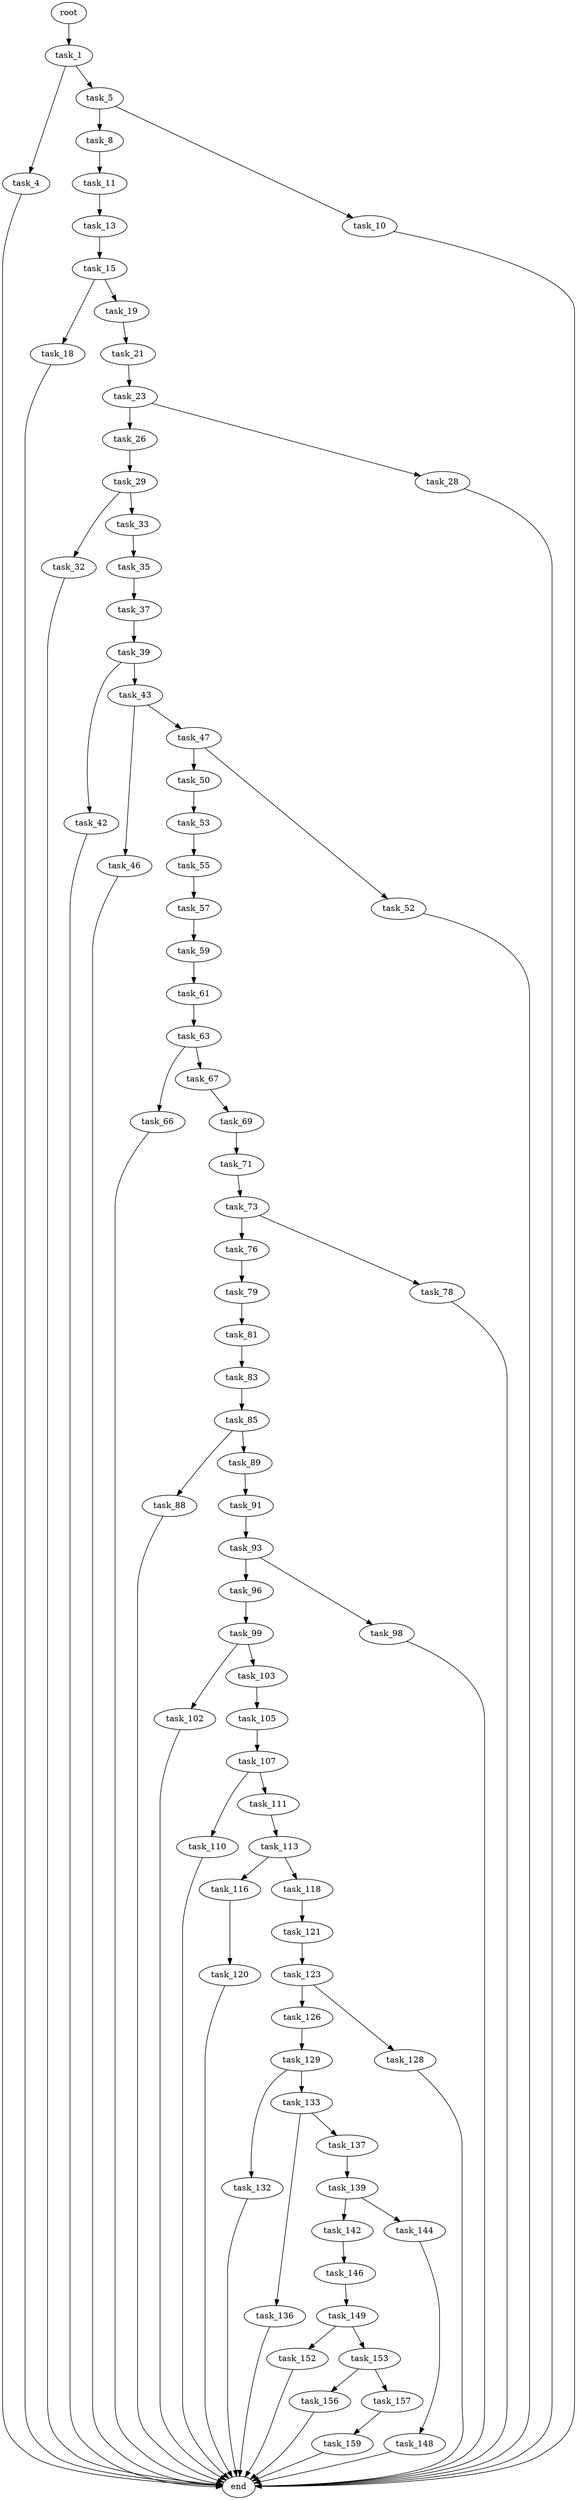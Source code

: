 digraph G {
  root [size="0.000000"];
  task_1 [size="4116242053.000000"];
  task_4 [size="8765941972.000000"];
  task_5 [size="8589934592.000000"];
  task_8 [size="623344833825.000000"];
  task_10 [size="104421825832.000000"];
  task_11 [size="13200508651.000000"];
  task_13 [size="68719476736.000000"];
  task_15 [size="6823861115.000000"];
  task_18 [size="472908620577.000000"];
  task_19 [size="1073741824000.000000"];
  task_21 [size="3598726404.000000"];
  task_23 [size="641681918942.000000"];
  task_26 [size="231928233984.000000"];
  task_28 [size="201363529910.000000"];
  task_29 [size="231928233984.000000"];
  task_32 [size="336055709904.000000"];
  task_33 [size="326461796.000000"];
  task_35 [size="32171401893.000000"];
  task_37 [size="5631621690.000000"];
  task_39 [size="782757789696.000000"];
  task_42 [size="122042037806.000000"];
  task_43 [size="1429391218.000000"];
  task_46 [size="609331236134.000000"];
  task_47 [size="1073741824000.000000"];
  task_50 [size="1062997405.000000"];
  task_52 [size="3883693380.000000"];
  task_53 [size="75125530155.000000"];
  task_55 [size="18630253951.000000"];
  task_57 [size="470997650925.000000"];
  task_59 [size="33444717295.000000"];
  task_61 [size="29472780027.000000"];
  task_63 [size="30617791234.000000"];
  task_66 [size="40079840531.000000"];
  task_67 [size="66152322443.000000"];
  task_69 [size="86205219178.000000"];
  task_71 [size="275561448333.000000"];
  task_73 [size="4687162755.000000"];
  task_76 [size="322710782701.000000"];
  task_78 [size="39822717655.000000"];
  task_79 [size="8626428053.000000"];
  task_81 [size="1073741824000.000000"];
  task_83 [size="134217728000.000000"];
  task_85 [size="128702720904.000000"];
  task_88 [size="368293445632.000000"];
  task_89 [size="1451497943.000000"];
  task_91 [size="14732299607.000000"];
  task_93 [size="68719476736.000000"];
  task_96 [size="68719476736.000000"];
  task_98 [size="549755813888.000000"];
  task_99 [size="68719476736.000000"];
  task_102 [size="1426101906.000000"];
  task_103 [size="388852393770.000000"];
  task_105 [size="415926294441.000000"];
  task_107 [size="1098885653.000000"];
  task_110 [size="3660158644.000000"];
  task_111 [size="320136151270.000000"];
  task_113 [size="28991029248.000000"];
  task_116 [size="27994918469.000000"];
  task_118 [size="1201695509.000000"];
  task_120 [size="782757789696.000000"];
  task_121 [size="25512561141.000000"];
  task_123 [size="657312758481.000000"];
  task_126 [size="43181409716.000000"];
  task_128 [size="25260011173.000000"];
  task_129 [size="812562271457.000000"];
  task_132 [size="134217728000.000000"];
  task_133 [size="109419524516.000000"];
  task_136 [size="368293445632.000000"];
  task_137 [size="134217728000.000000"];
  task_139 [size="38578653253.000000"];
  task_142 [size="8701670894.000000"];
  task_144 [size="47955889241.000000"];
  task_146 [size="2074001020.000000"];
  task_148 [size="68719476736.000000"];
  task_149 [size="448063510767.000000"];
  task_152 [size="134217728000.000000"];
  task_153 [size="448805052811.000000"];
  task_156 [size="134217728000.000000"];
  task_157 [size="782757789696.000000"];
  task_159 [size="1073741824000.000000"];
  end [size="0.000000"];

  root -> task_1 [size="1.000000"];
  task_1 -> task_4 [size="209715200.000000"];
  task_1 -> task_5 [size="209715200.000000"];
  task_4 -> end [size="1.000000"];
  task_5 -> task_8 [size="33554432.000000"];
  task_5 -> task_10 [size="33554432.000000"];
  task_8 -> task_11 [size="679477248.000000"];
  task_10 -> end [size="1.000000"];
  task_11 -> task_13 [size="679477248.000000"];
  task_13 -> task_15 [size="134217728.000000"];
  task_15 -> task_18 [size="33554432.000000"];
  task_15 -> task_19 [size="33554432.000000"];
  task_18 -> end [size="1.000000"];
  task_19 -> task_21 [size="838860800.000000"];
  task_21 -> task_23 [size="134217728.000000"];
  task_23 -> task_26 [size="536870912.000000"];
  task_23 -> task_28 [size="536870912.000000"];
  task_26 -> task_29 [size="301989888.000000"];
  task_28 -> end [size="1.000000"];
  task_29 -> task_32 [size="301989888.000000"];
  task_29 -> task_33 [size="301989888.000000"];
  task_32 -> end [size="1.000000"];
  task_33 -> task_35 [size="33554432.000000"];
  task_35 -> task_37 [size="33554432.000000"];
  task_37 -> task_39 [size="134217728.000000"];
  task_39 -> task_42 [size="679477248.000000"];
  task_39 -> task_43 [size="679477248.000000"];
  task_42 -> end [size="1.000000"];
  task_43 -> task_46 [size="33554432.000000"];
  task_43 -> task_47 [size="33554432.000000"];
  task_46 -> end [size="1.000000"];
  task_47 -> task_50 [size="838860800.000000"];
  task_47 -> task_52 [size="838860800.000000"];
  task_50 -> task_53 [size="33554432.000000"];
  task_52 -> end [size="1.000000"];
  task_53 -> task_55 [size="75497472.000000"];
  task_55 -> task_57 [size="33554432.000000"];
  task_57 -> task_59 [size="679477248.000000"];
  task_59 -> task_61 [size="838860800.000000"];
  task_61 -> task_63 [size="679477248.000000"];
  task_63 -> task_66 [size="33554432.000000"];
  task_63 -> task_67 [size="33554432.000000"];
  task_66 -> end [size="1.000000"];
  task_67 -> task_69 [size="75497472.000000"];
  task_69 -> task_71 [size="134217728.000000"];
  task_71 -> task_73 [size="536870912.000000"];
  task_73 -> task_76 [size="75497472.000000"];
  task_73 -> task_78 [size="75497472.000000"];
  task_76 -> task_79 [size="209715200.000000"];
  task_78 -> end [size="1.000000"];
  task_79 -> task_81 [size="411041792.000000"];
  task_81 -> task_83 [size="838860800.000000"];
  task_83 -> task_85 [size="209715200.000000"];
  task_85 -> task_88 [size="536870912.000000"];
  task_85 -> task_89 [size="536870912.000000"];
  task_88 -> end [size="1.000000"];
  task_89 -> task_91 [size="33554432.000000"];
  task_91 -> task_93 [size="536870912.000000"];
  task_93 -> task_96 [size="134217728.000000"];
  task_93 -> task_98 [size="134217728.000000"];
  task_96 -> task_99 [size="134217728.000000"];
  task_98 -> end [size="1.000000"];
  task_99 -> task_102 [size="134217728.000000"];
  task_99 -> task_103 [size="134217728.000000"];
  task_102 -> end [size="1.000000"];
  task_103 -> task_105 [size="838860800.000000"];
  task_105 -> task_107 [size="301989888.000000"];
  task_107 -> task_110 [size="33554432.000000"];
  task_107 -> task_111 [size="33554432.000000"];
  task_110 -> end [size="1.000000"];
  task_111 -> task_113 [size="536870912.000000"];
  task_113 -> task_116 [size="75497472.000000"];
  task_113 -> task_118 [size="75497472.000000"];
  task_116 -> task_120 [size="838860800.000000"];
  task_118 -> task_121 [size="33554432.000000"];
  task_120 -> end [size="1.000000"];
  task_121 -> task_123 [size="679477248.000000"];
  task_123 -> task_126 [size="536870912.000000"];
  task_123 -> task_128 [size="536870912.000000"];
  task_126 -> task_129 [size="33554432.000000"];
  task_128 -> end [size="1.000000"];
  task_129 -> task_132 [size="679477248.000000"];
  task_129 -> task_133 [size="679477248.000000"];
  task_132 -> end [size="1.000000"];
  task_133 -> task_136 [size="301989888.000000"];
  task_133 -> task_137 [size="301989888.000000"];
  task_136 -> end [size="1.000000"];
  task_137 -> task_139 [size="209715200.000000"];
  task_139 -> task_142 [size="33554432.000000"];
  task_139 -> task_144 [size="33554432.000000"];
  task_142 -> task_146 [size="838860800.000000"];
  task_144 -> task_148 [size="838860800.000000"];
  task_146 -> task_149 [size="33554432.000000"];
  task_148 -> end [size="1.000000"];
  task_149 -> task_152 [size="301989888.000000"];
  task_149 -> task_153 [size="301989888.000000"];
  task_152 -> end [size="1.000000"];
  task_153 -> task_156 [size="536870912.000000"];
  task_153 -> task_157 [size="536870912.000000"];
  task_156 -> end [size="1.000000"];
  task_157 -> task_159 [size="679477248.000000"];
  task_159 -> end [size="1.000000"];
}
